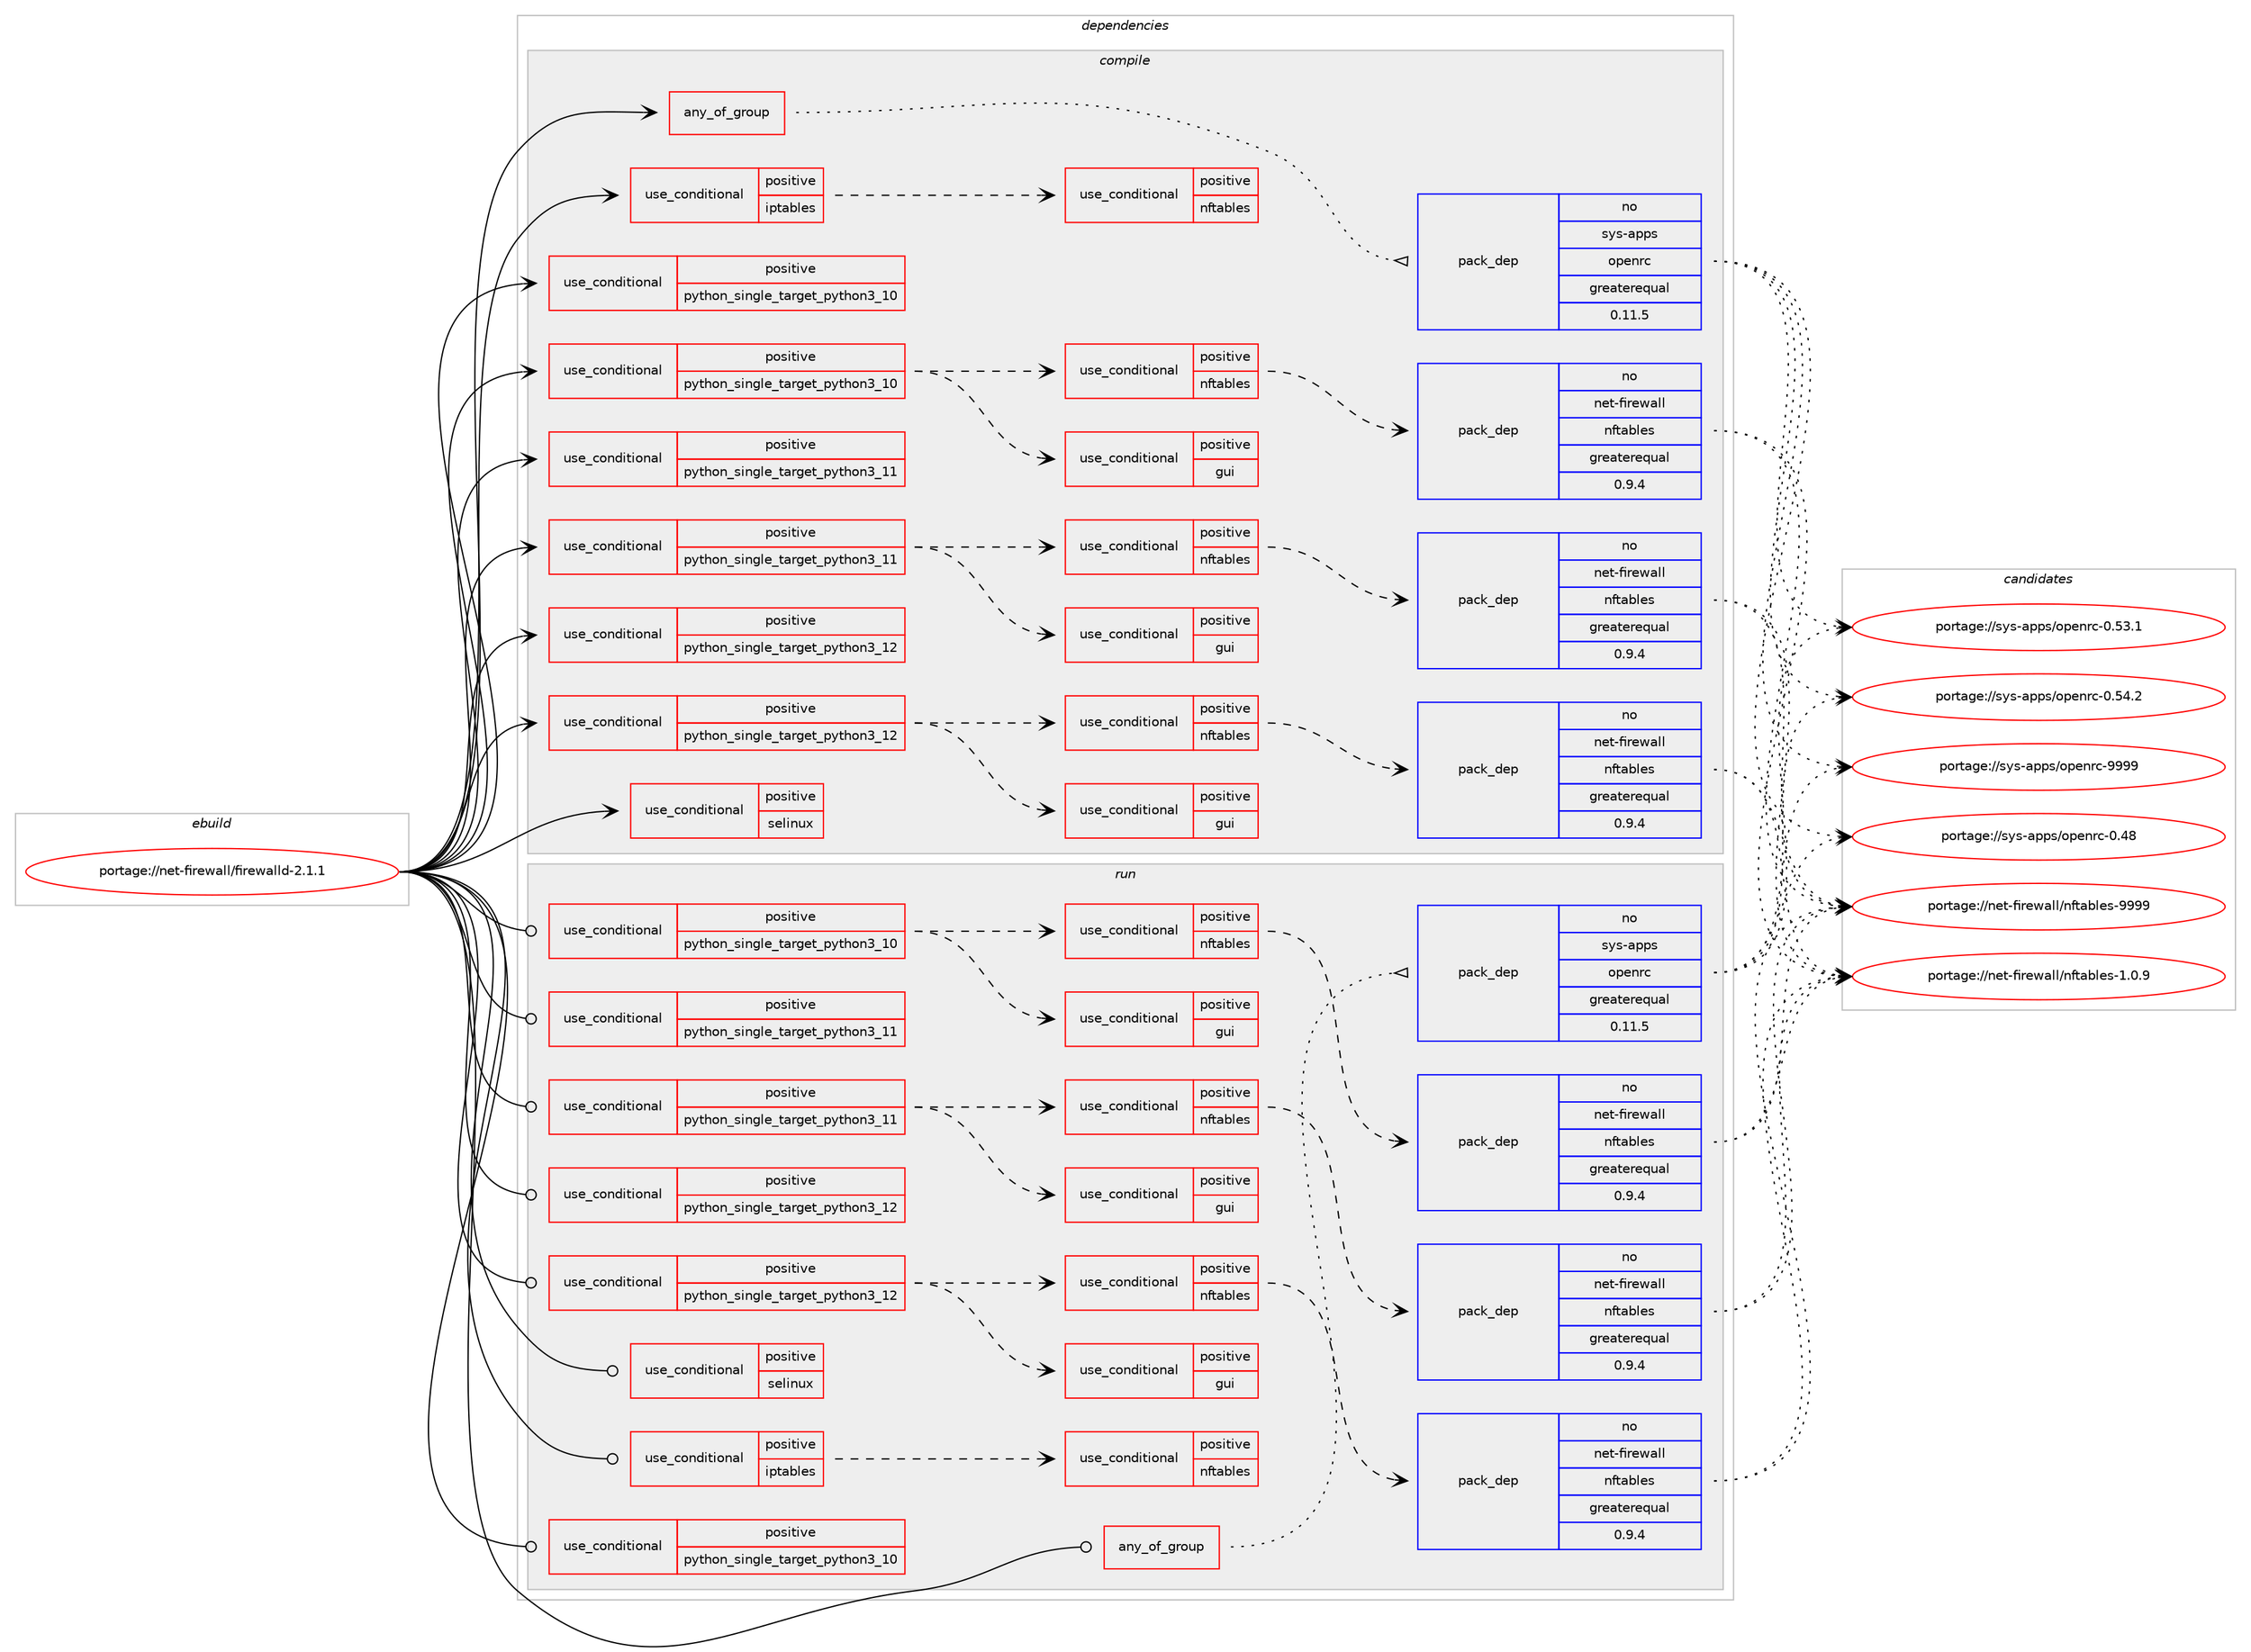 digraph prolog {

# *************
# Graph options
# *************

newrank=true;
concentrate=true;
compound=true;
graph [rankdir=LR,fontname=Helvetica,fontsize=10,ranksep=1.5];#, ranksep=2.5, nodesep=0.2];
edge  [arrowhead=vee];
node  [fontname=Helvetica,fontsize=10];

# **********
# The ebuild
# **********

subgraph cluster_leftcol {
color=gray;
rank=same;
label=<<i>ebuild</i>>;
id [label="portage://net-firewall/firewalld-2.1.1", color=red, width=4, href="../net-firewall/firewalld-2.1.1.svg"];
}

# ****************
# The dependencies
# ****************

subgraph cluster_midcol {
color=gray;
label=<<i>dependencies</i>>;
subgraph cluster_compile {
fillcolor="#eeeeee";
style=filled;
label=<<i>compile</i>>;
subgraph any2363 {
dependency177236 [label=<<TABLE BORDER="0" CELLBORDER="1" CELLSPACING="0" CELLPADDING="4"><TR><TD CELLPADDING="10">any_of_group</TD></TR></TABLE>>, shape=none, color=red];subgraph pack87155 {
dependency177237 [label=<<TABLE BORDER="0" CELLBORDER="1" CELLSPACING="0" CELLPADDING="4" WIDTH="220"><TR><TD ROWSPAN="6" CELLPADDING="30">pack_dep</TD></TR><TR><TD WIDTH="110">no</TD></TR><TR><TD>sys-apps</TD></TR><TR><TD>openrc</TD></TR><TR><TD>greaterequal</TD></TR><TR><TD>0.11.5</TD></TR></TABLE>>, shape=none, color=blue];
}
dependency177236:e -> dependency177237:w [weight=20,style="dotted",arrowhead="oinv"];
# *** BEGIN UNKNOWN DEPENDENCY TYPE (TODO) ***
# dependency177236 -> package_dependency(portage://net-firewall/firewalld-2.1.1,install,no,sys-apps,systemd,none,[,,],[],[])
# *** END UNKNOWN DEPENDENCY TYPE (TODO) ***

}
id:e -> dependency177236:w [weight=20,style="solid",arrowhead="vee"];
subgraph cond87548 {
dependency177238 [label=<<TABLE BORDER="0" CELLBORDER="1" CELLSPACING="0" CELLPADDING="4"><TR><TD ROWSPAN="3" CELLPADDING="10">use_conditional</TD></TR><TR><TD>positive</TD></TR><TR><TD>iptables</TD></TR></TABLE>>, shape=none, color=red];
# *** BEGIN UNKNOWN DEPENDENCY TYPE (TODO) ***
# dependency177238 -> package_dependency(portage://net-firewall/firewalld-2.1.1,install,no,net-firewall,iptables,none,[,,],[],[use(enable(ipv6),positive)])
# *** END UNKNOWN DEPENDENCY TYPE (TODO) ***

# *** BEGIN UNKNOWN DEPENDENCY TYPE (TODO) ***
# dependency177238 -> package_dependency(portage://net-firewall/firewalld-2.1.1,install,no,net-firewall,ebtables,none,[,,],[],[])
# *** END UNKNOWN DEPENDENCY TYPE (TODO) ***

# *** BEGIN UNKNOWN DEPENDENCY TYPE (TODO) ***
# dependency177238 -> package_dependency(portage://net-firewall/firewalld-2.1.1,install,no,net-firewall,ipset,none,[,,],[],[])
# *** END UNKNOWN DEPENDENCY TYPE (TODO) ***

subgraph cond87549 {
dependency177239 [label=<<TABLE BORDER="0" CELLBORDER="1" CELLSPACING="0" CELLPADDING="4"><TR><TD ROWSPAN="3" CELLPADDING="10">use_conditional</TD></TR><TR><TD>positive</TD></TR><TR><TD>nftables</TD></TR></TABLE>>, shape=none, color=red];
# *** BEGIN UNKNOWN DEPENDENCY TYPE (TODO) ***
# dependency177239 -> package_dependency(portage://net-firewall/firewalld-2.1.1,install,no,net-firewall,nftables,none,[,,],[],[use(enable(xtables),positive)])
# *** END UNKNOWN DEPENDENCY TYPE (TODO) ***

}
dependency177238:e -> dependency177239:w [weight=20,style="dashed",arrowhead="vee"];
}
id:e -> dependency177238:w [weight=20,style="solid",arrowhead="vee"];
subgraph cond87550 {
dependency177240 [label=<<TABLE BORDER="0" CELLBORDER="1" CELLSPACING="0" CELLPADDING="4"><TR><TD ROWSPAN="3" CELLPADDING="10">use_conditional</TD></TR><TR><TD>positive</TD></TR><TR><TD>python_single_target_python3_10</TD></TR></TABLE>>, shape=none, color=red];
# *** BEGIN UNKNOWN DEPENDENCY TYPE (TODO) ***
# dependency177240 -> package_dependency(portage://net-firewall/firewalld-2.1.1,install,no,dev-lang,python,none,[,,],[slot(3.10)],[])
# *** END UNKNOWN DEPENDENCY TYPE (TODO) ***

}
id:e -> dependency177240:w [weight=20,style="solid",arrowhead="vee"];
subgraph cond87551 {
dependency177241 [label=<<TABLE BORDER="0" CELLBORDER="1" CELLSPACING="0" CELLPADDING="4"><TR><TD ROWSPAN="3" CELLPADDING="10">use_conditional</TD></TR><TR><TD>positive</TD></TR><TR><TD>python_single_target_python3_10</TD></TR></TABLE>>, shape=none, color=red];
# *** BEGIN UNKNOWN DEPENDENCY TYPE (TODO) ***
# dependency177241 -> package_dependency(portage://net-firewall/firewalld-2.1.1,install,no,dev-python,dbus-python,none,[,,],[],[use(enable(python_targets_python3_10),negative)])
# *** END UNKNOWN DEPENDENCY TYPE (TODO) ***

# *** BEGIN UNKNOWN DEPENDENCY TYPE (TODO) ***
# dependency177241 -> package_dependency(portage://net-firewall/firewalld-2.1.1,install,no,dev-python,pygobject,none,[,,],[slot(3)],[use(enable(python_targets_python3_10),negative)])
# *** END UNKNOWN DEPENDENCY TYPE (TODO) ***

subgraph cond87552 {
dependency177242 [label=<<TABLE BORDER="0" CELLBORDER="1" CELLSPACING="0" CELLPADDING="4"><TR><TD ROWSPAN="3" CELLPADDING="10">use_conditional</TD></TR><TR><TD>positive</TD></TR><TR><TD>gui</TD></TR></TABLE>>, shape=none, color=red];
# *** BEGIN UNKNOWN DEPENDENCY TYPE (TODO) ***
# dependency177242 -> package_dependency(portage://net-firewall/firewalld-2.1.1,install,no,x11-libs,gtk+,none,[,,],[slot(3)],[])
# *** END UNKNOWN DEPENDENCY TYPE (TODO) ***

# *** BEGIN UNKNOWN DEPENDENCY TYPE (TODO) ***
# dependency177242 -> package_dependency(portage://net-firewall/firewalld-2.1.1,install,no,dev-python,PyQt5,none,[,,],[],[use(enable(gui),none),use(enable(widgets),none),use(enable(python_targets_python3_10),negative)])
# *** END UNKNOWN DEPENDENCY TYPE (TODO) ***

}
dependency177241:e -> dependency177242:w [weight=20,style="dashed",arrowhead="vee"];
subgraph cond87553 {
dependency177243 [label=<<TABLE BORDER="0" CELLBORDER="1" CELLSPACING="0" CELLPADDING="4"><TR><TD ROWSPAN="3" CELLPADDING="10">use_conditional</TD></TR><TR><TD>positive</TD></TR><TR><TD>nftables</TD></TR></TABLE>>, shape=none, color=red];
subgraph pack87156 {
dependency177244 [label=<<TABLE BORDER="0" CELLBORDER="1" CELLSPACING="0" CELLPADDING="4" WIDTH="220"><TR><TD ROWSPAN="6" CELLPADDING="30">pack_dep</TD></TR><TR><TD WIDTH="110">no</TD></TR><TR><TD>net-firewall</TD></TR><TR><TD>nftables</TD></TR><TR><TD>greaterequal</TD></TR><TR><TD>0.9.4</TD></TR></TABLE>>, shape=none, color=blue];
}
dependency177243:e -> dependency177244:w [weight=20,style="dashed",arrowhead="vee"];
}
dependency177241:e -> dependency177243:w [weight=20,style="dashed",arrowhead="vee"];
}
id:e -> dependency177241:w [weight=20,style="solid",arrowhead="vee"];
subgraph cond87554 {
dependency177245 [label=<<TABLE BORDER="0" CELLBORDER="1" CELLSPACING="0" CELLPADDING="4"><TR><TD ROWSPAN="3" CELLPADDING="10">use_conditional</TD></TR><TR><TD>positive</TD></TR><TR><TD>python_single_target_python3_11</TD></TR></TABLE>>, shape=none, color=red];
# *** BEGIN UNKNOWN DEPENDENCY TYPE (TODO) ***
# dependency177245 -> package_dependency(portage://net-firewall/firewalld-2.1.1,install,no,dev-lang,python,none,[,,],[slot(3.11)],[])
# *** END UNKNOWN DEPENDENCY TYPE (TODO) ***

}
id:e -> dependency177245:w [weight=20,style="solid",arrowhead="vee"];
subgraph cond87555 {
dependency177246 [label=<<TABLE BORDER="0" CELLBORDER="1" CELLSPACING="0" CELLPADDING="4"><TR><TD ROWSPAN="3" CELLPADDING="10">use_conditional</TD></TR><TR><TD>positive</TD></TR><TR><TD>python_single_target_python3_11</TD></TR></TABLE>>, shape=none, color=red];
# *** BEGIN UNKNOWN DEPENDENCY TYPE (TODO) ***
# dependency177246 -> package_dependency(portage://net-firewall/firewalld-2.1.1,install,no,dev-python,dbus-python,none,[,,],[],[use(enable(python_targets_python3_11),negative)])
# *** END UNKNOWN DEPENDENCY TYPE (TODO) ***

# *** BEGIN UNKNOWN DEPENDENCY TYPE (TODO) ***
# dependency177246 -> package_dependency(portage://net-firewall/firewalld-2.1.1,install,no,dev-python,pygobject,none,[,,],[slot(3)],[use(enable(python_targets_python3_11),negative)])
# *** END UNKNOWN DEPENDENCY TYPE (TODO) ***

subgraph cond87556 {
dependency177247 [label=<<TABLE BORDER="0" CELLBORDER="1" CELLSPACING="0" CELLPADDING="4"><TR><TD ROWSPAN="3" CELLPADDING="10">use_conditional</TD></TR><TR><TD>positive</TD></TR><TR><TD>gui</TD></TR></TABLE>>, shape=none, color=red];
# *** BEGIN UNKNOWN DEPENDENCY TYPE (TODO) ***
# dependency177247 -> package_dependency(portage://net-firewall/firewalld-2.1.1,install,no,x11-libs,gtk+,none,[,,],[slot(3)],[])
# *** END UNKNOWN DEPENDENCY TYPE (TODO) ***

# *** BEGIN UNKNOWN DEPENDENCY TYPE (TODO) ***
# dependency177247 -> package_dependency(portage://net-firewall/firewalld-2.1.1,install,no,dev-python,PyQt5,none,[,,],[],[use(enable(gui),none),use(enable(widgets),none),use(enable(python_targets_python3_11),negative)])
# *** END UNKNOWN DEPENDENCY TYPE (TODO) ***

}
dependency177246:e -> dependency177247:w [weight=20,style="dashed",arrowhead="vee"];
subgraph cond87557 {
dependency177248 [label=<<TABLE BORDER="0" CELLBORDER="1" CELLSPACING="0" CELLPADDING="4"><TR><TD ROWSPAN="3" CELLPADDING="10">use_conditional</TD></TR><TR><TD>positive</TD></TR><TR><TD>nftables</TD></TR></TABLE>>, shape=none, color=red];
subgraph pack87157 {
dependency177249 [label=<<TABLE BORDER="0" CELLBORDER="1" CELLSPACING="0" CELLPADDING="4" WIDTH="220"><TR><TD ROWSPAN="6" CELLPADDING="30">pack_dep</TD></TR><TR><TD WIDTH="110">no</TD></TR><TR><TD>net-firewall</TD></TR><TR><TD>nftables</TD></TR><TR><TD>greaterequal</TD></TR><TR><TD>0.9.4</TD></TR></TABLE>>, shape=none, color=blue];
}
dependency177248:e -> dependency177249:w [weight=20,style="dashed",arrowhead="vee"];
}
dependency177246:e -> dependency177248:w [weight=20,style="dashed",arrowhead="vee"];
}
id:e -> dependency177246:w [weight=20,style="solid",arrowhead="vee"];
subgraph cond87558 {
dependency177250 [label=<<TABLE BORDER="0" CELLBORDER="1" CELLSPACING="0" CELLPADDING="4"><TR><TD ROWSPAN="3" CELLPADDING="10">use_conditional</TD></TR><TR><TD>positive</TD></TR><TR><TD>python_single_target_python3_12</TD></TR></TABLE>>, shape=none, color=red];
# *** BEGIN UNKNOWN DEPENDENCY TYPE (TODO) ***
# dependency177250 -> package_dependency(portage://net-firewall/firewalld-2.1.1,install,no,dev-lang,python,none,[,,],[slot(3.12)],[])
# *** END UNKNOWN DEPENDENCY TYPE (TODO) ***

}
id:e -> dependency177250:w [weight=20,style="solid",arrowhead="vee"];
subgraph cond87559 {
dependency177251 [label=<<TABLE BORDER="0" CELLBORDER="1" CELLSPACING="0" CELLPADDING="4"><TR><TD ROWSPAN="3" CELLPADDING="10">use_conditional</TD></TR><TR><TD>positive</TD></TR><TR><TD>python_single_target_python3_12</TD></TR></TABLE>>, shape=none, color=red];
# *** BEGIN UNKNOWN DEPENDENCY TYPE (TODO) ***
# dependency177251 -> package_dependency(portage://net-firewall/firewalld-2.1.1,install,no,dev-python,dbus-python,none,[,,],[],[use(enable(python_targets_python3_12),negative)])
# *** END UNKNOWN DEPENDENCY TYPE (TODO) ***

# *** BEGIN UNKNOWN DEPENDENCY TYPE (TODO) ***
# dependency177251 -> package_dependency(portage://net-firewall/firewalld-2.1.1,install,no,dev-python,pygobject,none,[,,],[slot(3)],[use(enable(python_targets_python3_12),negative)])
# *** END UNKNOWN DEPENDENCY TYPE (TODO) ***

subgraph cond87560 {
dependency177252 [label=<<TABLE BORDER="0" CELLBORDER="1" CELLSPACING="0" CELLPADDING="4"><TR><TD ROWSPAN="3" CELLPADDING="10">use_conditional</TD></TR><TR><TD>positive</TD></TR><TR><TD>gui</TD></TR></TABLE>>, shape=none, color=red];
# *** BEGIN UNKNOWN DEPENDENCY TYPE (TODO) ***
# dependency177252 -> package_dependency(portage://net-firewall/firewalld-2.1.1,install,no,x11-libs,gtk+,none,[,,],[slot(3)],[])
# *** END UNKNOWN DEPENDENCY TYPE (TODO) ***

# *** BEGIN UNKNOWN DEPENDENCY TYPE (TODO) ***
# dependency177252 -> package_dependency(portage://net-firewall/firewalld-2.1.1,install,no,dev-python,PyQt5,none,[,,],[],[use(enable(gui),none),use(enable(widgets),none),use(enable(python_targets_python3_12),negative)])
# *** END UNKNOWN DEPENDENCY TYPE (TODO) ***

}
dependency177251:e -> dependency177252:w [weight=20,style="dashed",arrowhead="vee"];
subgraph cond87561 {
dependency177253 [label=<<TABLE BORDER="0" CELLBORDER="1" CELLSPACING="0" CELLPADDING="4"><TR><TD ROWSPAN="3" CELLPADDING="10">use_conditional</TD></TR><TR><TD>positive</TD></TR><TR><TD>nftables</TD></TR></TABLE>>, shape=none, color=red];
subgraph pack87158 {
dependency177254 [label=<<TABLE BORDER="0" CELLBORDER="1" CELLSPACING="0" CELLPADDING="4" WIDTH="220"><TR><TD ROWSPAN="6" CELLPADDING="30">pack_dep</TD></TR><TR><TD WIDTH="110">no</TD></TR><TR><TD>net-firewall</TD></TR><TR><TD>nftables</TD></TR><TR><TD>greaterequal</TD></TR><TR><TD>0.9.4</TD></TR></TABLE>>, shape=none, color=blue];
}
dependency177253:e -> dependency177254:w [weight=20,style="dashed",arrowhead="vee"];
}
dependency177251:e -> dependency177253:w [weight=20,style="dashed",arrowhead="vee"];
}
id:e -> dependency177251:w [weight=20,style="solid",arrowhead="vee"];
subgraph cond87562 {
dependency177255 [label=<<TABLE BORDER="0" CELLBORDER="1" CELLSPACING="0" CELLPADDING="4"><TR><TD ROWSPAN="3" CELLPADDING="10">use_conditional</TD></TR><TR><TD>positive</TD></TR><TR><TD>selinux</TD></TR></TABLE>>, shape=none, color=red];
# *** BEGIN UNKNOWN DEPENDENCY TYPE (TODO) ***
# dependency177255 -> package_dependency(portage://net-firewall/firewalld-2.1.1,install,no,sec-policy,selinux-firewalld,none,[,,],[],[])
# *** END UNKNOWN DEPENDENCY TYPE (TODO) ***

}
id:e -> dependency177255:w [weight=20,style="solid",arrowhead="vee"];
# *** BEGIN UNKNOWN DEPENDENCY TYPE (TODO) ***
# id -> package_dependency(portage://net-firewall/firewalld-2.1.1,install,no,dev-libs,glib,none,[,,],[slot(2)],[])
# *** END UNKNOWN DEPENDENCY TYPE (TODO) ***

}
subgraph cluster_compileandrun {
fillcolor="#eeeeee";
style=filled;
label=<<i>compile and run</i>>;
}
subgraph cluster_run {
fillcolor="#eeeeee";
style=filled;
label=<<i>run</i>>;
subgraph any2364 {
dependency177256 [label=<<TABLE BORDER="0" CELLBORDER="1" CELLSPACING="0" CELLPADDING="4"><TR><TD CELLPADDING="10">any_of_group</TD></TR></TABLE>>, shape=none, color=red];subgraph pack87159 {
dependency177257 [label=<<TABLE BORDER="0" CELLBORDER="1" CELLSPACING="0" CELLPADDING="4" WIDTH="220"><TR><TD ROWSPAN="6" CELLPADDING="30">pack_dep</TD></TR><TR><TD WIDTH="110">no</TD></TR><TR><TD>sys-apps</TD></TR><TR><TD>openrc</TD></TR><TR><TD>greaterequal</TD></TR><TR><TD>0.11.5</TD></TR></TABLE>>, shape=none, color=blue];
}
dependency177256:e -> dependency177257:w [weight=20,style="dotted",arrowhead="oinv"];
# *** BEGIN UNKNOWN DEPENDENCY TYPE (TODO) ***
# dependency177256 -> package_dependency(portage://net-firewall/firewalld-2.1.1,run,no,sys-apps,systemd,none,[,,],[],[])
# *** END UNKNOWN DEPENDENCY TYPE (TODO) ***

}
id:e -> dependency177256:w [weight=20,style="solid",arrowhead="odot"];
subgraph cond87563 {
dependency177258 [label=<<TABLE BORDER="0" CELLBORDER="1" CELLSPACING="0" CELLPADDING="4"><TR><TD ROWSPAN="3" CELLPADDING="10">use_conditional</TD></TR><TR><TD>positive</TD></TR><TR><TD>iptables</TD></TR></TABLE>>, shape=none, color=red];
# *** BEGIN UNKNOWN DEPENDENCY TYPE (TODO) ***
# dependency177258 -> package_dependency(portage://net-firewall/firewalld-2.1.1,run,no,net-firewall,iptables,none,[,,],[],[use(enable(ipv6),positive)])
# *** END UNKNOWN DEPENDENCY TYPE (TODO) ***

# *** BEGIN UNKNOWN DEPENDENCY TYPE (TODO) ***
# dependency177258 -> package_dependency(portage://net-firewall/firewalld-2.1.1,run,no,net-firewall,ebtables,none,[,,],[],[])
# *** END UNKNOWN DEPENDENCY TYPE (TODO) ***

# *** BEGIN UNKNOWN DEPENDENCY TYPE (TODO) ***
# dependency177258 -> package_dependency(portage://net-firewall/firewalld-2.1.1,run,no,net-firewall,ipset,none,[,,],[],[])
# *** END UNKNOWN DEPENDENCY TYPE (TODO) ***

subgraph cond87564 {
dependency177259 [label=<<TABLE BORDER="0" CELLBORDER="1" CELLSPACING="0" CELLPADDING="4"><TR><TD ROWSPAN="3" CELLPADDING="10">use_conditional</TD></TR><TR><TD>positive</TD></TR><TR><TD>nftables</TD></TR></TABLE>>, shape=none, color=red];
# *** BEGIN UNKNOWN DEPENDENCY TYPE (TODO) ***
# dependency177259 -> package_dependency(portage://net-firewall/firewalld-2.1.1,run,no,net-firewall,nftables,none,[,,],[],[use(enable(xtables),positive)])
# *** END UNKNOWN DEPENDENCY TYPE (TODO) ***

}
dependency177258:e -> dependency177259:w [weight=20,style="dashed",arrowhead="vee"];
}
id:e -> dependency177258:w [weight=20,style="solid",arrowhead="odot"];
subgraph cond87565 {
dependency177260 [label=<<TABLE BORDER="0" CELLBORDER="1" CELLSPACING="0" CELLPADDING="4"><TR><TD ROWSPAN="3" CELLPADDING="10">use_conditional</TD></TR><TR><TD>positive</TD></TR><TR><TD>python_single_target_python3_10</TD></TR></TABLE>>, shape=none, color=red];
# *** BEGIN UNKNOWN DEPENDENCY TYPE (TODO) ***
# dependency177260 -> package_dependency(portage://net-firewall/firewalld-2.1.1,run,no,dev-lang,python,none,[,,],[slot(3.10)],[])
# *** END UNKNOWN DEPENDENCY TYPE (TODO) ***

}
id:e -> dependency177260:w [weight=20,style="solid",arrowhead="odot"];
subgraph cond87566 {
dependency177261 [label=<<TABLE BORDER="0" CELLBORDER="1" CELLSPACING="0" CELLPADDING="4"><TR><TD ROWSPAN="3" CELLPADDING="10">use_conditional</TD></TR><TR><TD>positive</TD></TR><TR><TD>python_single_target_python3_10</TD></TR></TABLE>>, shape=none, color=red];
# *** BEGIN UNKNOWN DEPENDENCY TYPE (TODO) ***
# dependency177261 -> package_dependency(portage://net-firewall/firewalld-2.1.1,run,no,dev-python,dbus-python,none,[,,],[],[use(enable(python_targets_python3_10),negative)])
# *** END UNKNOWN DEPENDENCY TYPE (TODO) ***

# *** BEGIN UNKNOWN DEPENDENCY TYPE (TODO) ***
# dependency177261 -> package_dependency(portage://net-firewall/firewalld-2.1.1,run,no,dev-python,pygobject,none,[,,],[slot(3)],[use(enable(python_targets_python3_10),negative)])
# *** END UNKNOWN DEPENDENCY TYPE (TODO) ***

subgraph cond87567 {
dependency177262 [label=<<TABLE BORDER="0" CELLBORDER="1" CELLSPACING="0" CELLPADDING="4"><TR><TD ROWSPAN="3" CELLPADDING="10">use_conditional</TD></TR><TR><TD>positive</TD></TR><TR><TD>gui</TD></TR></TABLE>>, shape=none, color=red];
# *** BEGIN UNKNOWN DEPENDENCY TYPE (TODO) ***
# dependency177262 -> package_dependency(portage://net-firewall/firewalld-2.1.1,run,no,x11-libs,gtk+,none,[,,],[slot(3)],[])
# *** END UNKNOWN DEPENDENCY TYPE (TODO) ***

# *** BEGIN UNKNOWN DEPENDENCY TYPE (TODO) ***
# dependency177262 -> package_dependency(portage://net-firewall/firewalld-2.1.1,run,no,dev-python,PyQt5,none,[,,],[],[use(enable(gui),none),use(enable(widgets),none),use(enable(python_targets_python3_10),negative)])
# *** END UNKNOWN DEPENDENCY TYPE (TODO) ***

}
dependency177261:e -> dependency177262:w [weight=20,style="dashed",arrowhead="vee"];
subgraph cond87568 {
dependency177263 [label=<<TABLE BORDER="0" CELLBORDER="1" CELLSPACING="0" CELLPADDING="4"><TR><TD ROWSPAN="3" CELLPADDING="10">use_conditional</TD></TR><TR><TD>positive</TD></TR><TR><TD>nftables</TD></TR></TABLE>>, shape=none, color=red];
subgraph pack87160 {
dependency177264 [label=<<TABLE BORDER="0" CELLBORDER="1" CELLSPACING="0" CELLPADDING="4" WIDTH="220"><TR><TD ROWSPAN="6" CELLPADDING="30">pack_dep</TD></TR><TR><TD WIDTH="110">no</TD></TR><TR><TD>net-firewall</TD></TR><TR><TD>nftables</TD></TR><TR><TD>greaterequal</TD></TR><TR><TD>0.9.4</TD></TR></TABLE>>, shape=none, color=blue];
}
dependency177263:e -> dependency177264:w [weight=20,style="dashed",arrowhead="vee"];
}
dependency177261:e -> dependency177263:w [weight=20,style="dashed",arrowhead="vee"];
}
id:e -> dependency177261:w [weight=20,style="solid",arrowhead="odot"];
subgraph cond87569 {
dependency177265 [label=<<TABLE BORDER="0" CELLBORDER="1" CELLSPACING="0" CELLPADDING="4"><TR><TD ROWSPAN="3" CELLPADDING="10">use_conditional</TD></TR><TR><TD>positive</TD></TR><TR><TD>python_single_target_python3_11</TD></TR></TABLE>>, shape=none, color=red];
# *** BEGIN UNKNOWN DEPENDENCY TYPE (TODO) ***
# dependency177265 -> package_dependency(portage://net-firewall/firewalld-2.1.1,run,no,dev-lang,python,none,[,,],[slot(3.11)],[])
# *** END UNKNOWN DEPENDENCY TYPE (TODO) ***

}
id:e -> dependency177265:w [weight=20,style="solid",arrowhead="odot"];
subgraph cond87570 {
dependency177266 [label=<<TABLE BORDER="0" CELLBORDER="1" CELLSPACING="0" CELLPADDING="4"><TR><TD ROWSPAN="3" CELLPADDING="10">use_conditional</TD></TR><TR><TD>positive</TD></TR><TR><TD>python_single_target_python3_11</TD></TR></TABLE>>, shape=none, color=red];
# *** BEGIN UNKNOWN DEPENDENCY TYPE (TODO) ***
# dependency177266 -> package_dependency(portage://net-firewall/firewalld-2.1.1,run,no,dev-python,dbus-python,none,[,,],[],[use(enable(python_targets_python3_11),negative)])
# *** END UNKNOWN DEPENDENCY TYPE (TODO) ***

# *** BEGIN UNKNOWN DEPENDENCY TYPE (TODO) ***
# dependency177266 -> package_dependency(portage://net-firewall/firewalld-2.1.1,run,no,dev-python,pygobject,none,[,,],[slot(3)],[use(enable(python_targets_python3_11),negative)])
# *** END UNKNOWN DEPENDENCY TYPE (TODO) ***

subgraph cond87571 {
dependency177267 [label=<<TABLE BORDER="0" CELLBORDER="1" CELLSPACING="0" CELLPADDING="4"><TR><TD ROWSPAN="3" CELLPADDING="10">use_conditional</TD></TR><TR><TD>positive</TD></TR><TR><TD>gui</TD></TR></TABLE>>, shape=none, color=red];
# *** BEGIN UNKNOWN DEPENDENCY TYPE (TODO) ***
# dependency177267 -> package_dependency(portage://net-firewall/firewalld-2.1.1,run,no,x11-libs,gtk+,none,[,,],[slot(3)],[])
# *** END UNKNOWN DEPENDENCY TYPE (TODO) ***

# *** BEGIN UNKNOWN DEPENDENCY TYPE (TODO) ***
# dependency177267 -> package_dependency(portage://net-firewall/firewalld-2.1.1,run,no,dev-python,PyQt5,none,[,,],[],[use(enable(gui),none),use(enable(widgets),none),use(enable(python_targets_python3_11),negative)])
# *** END UNKNOWN DEPENDENCY TYPE (TODO) ***

}
dependency177266:e -> dependency177267:w [weight=20,style="dashed",arrowhead="vee"];
subgraph cond87572 {
dependency177268 [label=<<TABLE BORDER="0" CELLBORDER="1" CELLSPACING="0" CELLPADDING="4"><TR><TD ROWSPAN="3" CELLPADDING="10">use_conditional</TD></TR><TR><TD>positive</TD></TR><TR><TD>nftables</TD></TR></TABLE>>, shape=none, color=red];
subgraph pack87161 {
dependency177269 [label=<<TABLE BORDER="0" CELLBORDER="1" CELLSPACING="0" CELLPADDING="4" WIDTH="220"><TR><TD ROWSPAN="6" CELLPADDING="30">pack_dep</TD></TR><TR><TD WIDTH="110">no</TD></TR><TR><TD>net-firewall</TD></TR><TR><TD>nftables</TD></TR><TR><TD>greaterequal</TD></TR><TR><TD>0.9.4</TD></TR></TABLE>>, shape=none, color=blue];
}
dependency177268:e -> dependency177269:w [weight=20,style="dashed",arrowhead="vee"];
}
dependency177266:e -> dependency177268:w [weight=20,style="dashed",arrowhead="vee"];
}
id:e -> dependency177266:w [weight=20,style="solid",arrowhead="odot"];
subgraph cond87573 {
dependency177270 [label=<<TABLE BORDER="0" CELLBORDER="1" CELLSPACING="0" CELLPADDING="4"><TR><TD ROWSPAN="3" CELLPADDING="10">use_conditional</TD></TR><TR><TD>positive</TD></TR><TR><TD>python_single_target_python3_12</TD></TR></TABLE>>, shape=none, color=red];
# *** BEGIN UNKNOWN DEPENDENCY TYPE (TODO) ***
# dependency177270 -> package_dependency(portage://net-firewall/firewalld-2.1.1,run,no,dev-lang,python,none,[,,],[slot(3.12)],[])
# *** END UNKNOWN DEPENDENCY TYPE (TODO) ***

}
id:e -> dependency177270:w [weight=20,style="solid",arrowhead="odot"];
subgraph cond87574 {
dependency177271 [label=<<TABLE BORDER="0" CELLBORDER="1" CELLSPACING="0" CELLPADDING="4"><TR><TD ROWSPAN="3" CELLPADDING="10">use_conditional</TD></TR><TR><TD>positive</TD></TR><TR><TD>python_single_target_python3_12</TD></TR></TABLE>>, shape=none, color=red];
# *** BEGIN UNKNOWN DEPENDENCY TYPE (TODO) ***
# dependency177271 -> package_dependency(portage://net-firewall/firewalld-2.1.1,run,no,dev-python,dbus-python,none,[,,],[],[use(enable(python_targets_python3_12),negative)])
# *** END UNKNOWN DEPENDENCY TYPE (TODO) ***

# *** BEGIN UNKNOWN DEPENDENCY TYPE (TODO) ***
# dependency177271 -> package_dependency(portage://net-firewall/firewalld-2.1.1,run,no,dev-python,pygobject,none,[,,],[slot(3)],[use(enable(python_targets_python3_12),negative)])
# *** END UNKNOWN DEPENDENCY TYPE (TODO) ***

subgraph cond87575 {
dependency177272 [label=<<TABLE BORDER="0" CELLBORDER="1" CELLSPACING="0" CELLPADDING="4"><TR><TD ROWSPAN="3" CELLPADDING="10">use_conditional</TD></TR><TR><TD>positive</TD></TR><TR><TD>gui</TD></TR></TABLE>>, shape=none, color=red];
# *** BEGIN UNKNOWN DEPENDENCY TYPE (TODO) ***
# dependency177272 -> package_dependency(portage://net-firewall/firewalld-2.1.1,run,no,x11-libs,gtk+,none,[,,],[slot(3)],[])
# *** END UNKNOWN DEPENDENCY TYPE (TODO) ***

# *** BEGIN UNKNOWN DEPENDENCY TYPE (TODO) ***
# dependency177272 -> package_dependency(portage://net-firewall/firewalld-2.1.1,run,no,dev-python,PyQt5,none,[,,],[],[use(enable(gui),none),use(enable(widgets),none),use(enable(python_targets_python3_12),negative)])
# *** END UNKNOWN DEPENDENCY TYPE (TODO) ***

}
dependency177271:e -> dependency177272:w [weight=20,style="dashed",arrowhead="vee"];
subgraph cond87576 {
dependency177273 [label=<<TABLE BORDER="0" CELLBORDER="1" CELLSPACING="0" CELLPADDING="4"><TR><TD ROWSPAN="3" CELLPADDING="10">use_conditional</TD></TR><TR><TD>positive</TD></TR><TR><TD>nftables</TD></TR></TABLE>>, shape=none, color=red];
subgraph pack87162 {
dependency177274 [label=<<TABLE BORDER="0" CELLBORDER="1" CELLSPACING="0" CELLPADDING="4" WIDTH="220"><TR><TD ROWSPAN="6" CELLPADDING="30">pack_dep</TD></TR><TR><TD WIDTH="110">no</TD></TR><TR><TD>net-firewall</TD></TR><TR><TD>nftables</TD></TR><TR><TD>greaterequal</TD></TR><TR><TD>0.9.4</TD></TR></TABLE>>, shape=none, color=blue];
}
dependency177273:e -> dependency177274:w [weight=20,style="dashed",arrowhead="vee"];
}
dependency177271:e -> dependency177273:w [weight=20,style="dashed",arrowhead="vee"];
}
id:e -> dependency177271:w [weight=20,style="solid",arrowhead="odot"];
subgraph cond87577 {
dependency177275 [label=<<TABLE BORDER="0" CELLBORDER="1" CELLSPACING="0" CELLPADDING="4"><TR><TD ROWSPAN="3" CELLPADDING="10">use_conditional</TD></TR><TR><TD>positive</TD></TR><TR><TD>selinux</TD></TR></TABLE>>, shape=none, color=red];
# *** BEGIN UNKNOWN DEPENDENCY TYPE (TODO) ***
# dependency177275 -> package_dependency(portage://net-firewall/firewalld-2.1.1,run,no,sec-policy,selinux-firewalld,none,[,,],[],[])
# *** END UNKNOWN DEPENDENCY TYPE (TODO) ***

}
id:e -> dependency177275:w [weight=20,style="solid",arrowhead="odot"];
}
}

# **************
# The candidates
# **************

subgraph cluster_choices {
rank=same;
color=gray;
label=<<i>candidates</i>>;

subgraph choice87155 {
color=black;
nodesep=1;
choice115121115459711211211547111112101110114994548465256 [label="portage://sys-apps/openrc-0.48", color=red, width=4,href="../sys-apps/openrc-0.48.svg"];
choice1151211154597112112115471111121011101149945484653514649 [label="portage://sys-apps/openrc-0.53.1", color=red, width=4,href="../sys-apps/openrc-0.53.1.svg"];
choice1151211154597112112115471111121011101149945484653524650 [label="portage://sys-apps/openrc-0.54.2", color=red, width=4,href="../sys-apps/openrc-0.54.2.svg"];
choice115121115459711211211547111112101110114994557575757 [label="portage://sys-apps/openrc-9999", color=red, width=4,href="../sys-apps/openrc-9999.svg"];
dependency177237:e -> choice115121115459711211211547111112101110114994548465256:w [style=dotted,weight="100"];
dependency177237:e -> choice1151211154597112112115471111121011101149945484653514649:w [style=dotted,weight="100"];
dependency177237:e -> choice1151211154597112112115471111121011101149945484653524650:w [style=dotted,weight="100"];
dependency177237:e -> choice115121115459711211211547111112101110114994557575757:w [style=dotted,weight="100"];
}
subgraph choice87156 {
color=black;
nodesep=1;
choice1101011164510210511410111997108108471101021169798108101115454946484657 [label="portage://net-firewall/nftables-1.0.9", color=red, width=4,href="../net-firewall/nftables-1.0.9.svg"];
choice11010111645102105114101119971081084711010211697981081011154557575757 [label="portage://net-firewall/nftables-9999", color=red, width=4,href="../net-firewall/nftables-9999.svg"];
dependency177244:e -> choice1101011164510210511410111997108108471101021169798108101115454946484657:w [style=dotted,weight="100"];
dependency177244:e -> choice11010111645102105114101119971081084711010211697981081011154557575757:w [style=dotted,weight="100"];
}
subgraph choice87157 {
color=black;
nodesep=1;
choice1101011164510210511410111997108108471101021169798108101115454946484657 [label="portage://net-firewall/nftables-1.0.9", color=red, width=4,href="../net-firewall/nftables-1.0.9.svg"];
choice11010111645102105114101119971081084711010211697981081011154557575757 [label="portage://net-firewall/nftables-9999", color=red, width=4,href="../net-firewall/nftables-9999.svg"];
dependency177249:e -> choice1101011164510210511410111997108108471101021169798108101115454946484657:w [style=dotted,weight="100"];
dependency177249:e -> choice11010111645102105114101119971081084711010211697981081011154557575757:w [style=dotted,weight="100"];
}
subgraph choice87158 {
color=black;
nodesep=1;
choice1101011164510210511410111997108108471101021169798108101115454946484657 [label="portage://net-firewall/nftables-1.0.9", color=red, width=4,href="../net-firewall/nftables-1.0.9.svg"];
choice11010111645102105114101119971081084711010211697981081011154557575757 [label="portage://net-firewall/nftables-9999", color=red, width=4,href="../net-firewall/nftables-9999.svg"];
dependency177254:e -> choice1101011164510210511410111997108108471101021169798108101115454946484657:w [style=dotted,weight="100"];
dependency177254:e -> choice11010111645102105114101119971081084711010211697981081011154557575757:w [style=dotted,weight="100"];
}
subgraph choice87159 {
color=black;
nodesep=1;
choice115121115459711211211547111112101110114994548465256 [label="portage://sys-apps/openrc-0.48", color=red, width=4,href="../sys-apps/openrc-0.48.svg"];
choice1151211154597112112115471111121011101149945484653514649 [label="portage://sys-apps/openrc-0.53.1", color=red, width=4,href="../sys-apps/openrc-0.53.1.svg"];
choice1151211154597112112115471111121011101149945484653524650 [label="portage://sys-apps/openrc-0.54.2", color=red, width=4,href="../sys-apps/openrc-0.54.2.svg"];
choice115121115459711211211547111112101110114994557575757 [label="portage://sys-apps/openrc-9999", color=red, width=4,href="../sys-apps/openrc-9999.svg"];
dependency177257:e -> choice115121115459711211211547111112101110114994548465256:w [style=dotted,weight="100"];
dependency177257:e -> choice1151211154597112112115471111121011101149945484653514649:w [style=dotted,weight="100"];
dependency177257:e -> choice1151211154597112112115471111121011101149945484653524650:w [style=dotted,weight="100"];
dependency177257:e -> choice115121115459711211211547111112101110114994557575757:w [style=dotted,weight="100"];
}
subgraph choice87160 {
color=black;
nodesep=1;
choice1101011164510210511410111997108108471101021169798108101115454946484657 [label="portage://net-firewall/nftables-1.0.9", color=red, width=4,href="../net-firewall/nftables-1.0.9.svg"];
choice11010111645102105114101119971081084711010211697981081011154557575757 [label="portage://net-firewall/nftables-9999", color=red, width=4,href="../net-firewall/nftables-9999.svg"];
dependency177264:e -> choice1101011164510210511410111997108108471101021169798108101115454946484657:w [style=dotted,weight="100"];
dependency177264:e -> choice11010111645102105114101119971081084711010211697981081011154557575757:w [style=dotted,weight="100"];
}
subgraph choice87161 {
color=black;
nodesep=1;
choice1101011164510210511410111997108108471101021169798108101115454946484657 [label="portage://net-firewall/nftables-1.0.9", color=red, width=4,href="../net-firewall/nftables-1.0.9.svg"];
choice11010111645102105114101119971081084711010211697981081011154557575757 [label="portage://net-firewall/nftables-9999", color=red, width=4,href="../net-firewall/nftables-9999.svg"];
dependency177269:e -> choice1101011164510210511410111997108108471101021169798108101115454946484657:w [style=dotted,weight="100"];
dependency177269:e -> choice11010111645102105114101119971081084711010211697981081011154557575757:w [style=dotted,weight="100"];
}
subgraph choice87162 {
color=black;
nodesep=1;
choice1101011164510210511410111997108108471101021169798108101115454946484657 [label="portage://net-firewall/nftables-1.0.9", color=red, width=4,href="../net-firewall/nftables-1.0.9.svg"];
choice11010111645102105114101119971081084711010211697981081011154557575757 [label="portage://net-firewall/nftables-9999", color=red, width=4,href="../net-firewall/nftables-9999.svg"];
dependency177274:e -> choice1101011164510210511410111997108108471101021169798108101115454946484657:w [style=dotted,weight="100"];
dependency177274:e -> choice11010111645102105114101119971081084711010211697981081011154557575757:w [style=dotted,weight="100"];
}
}

}

